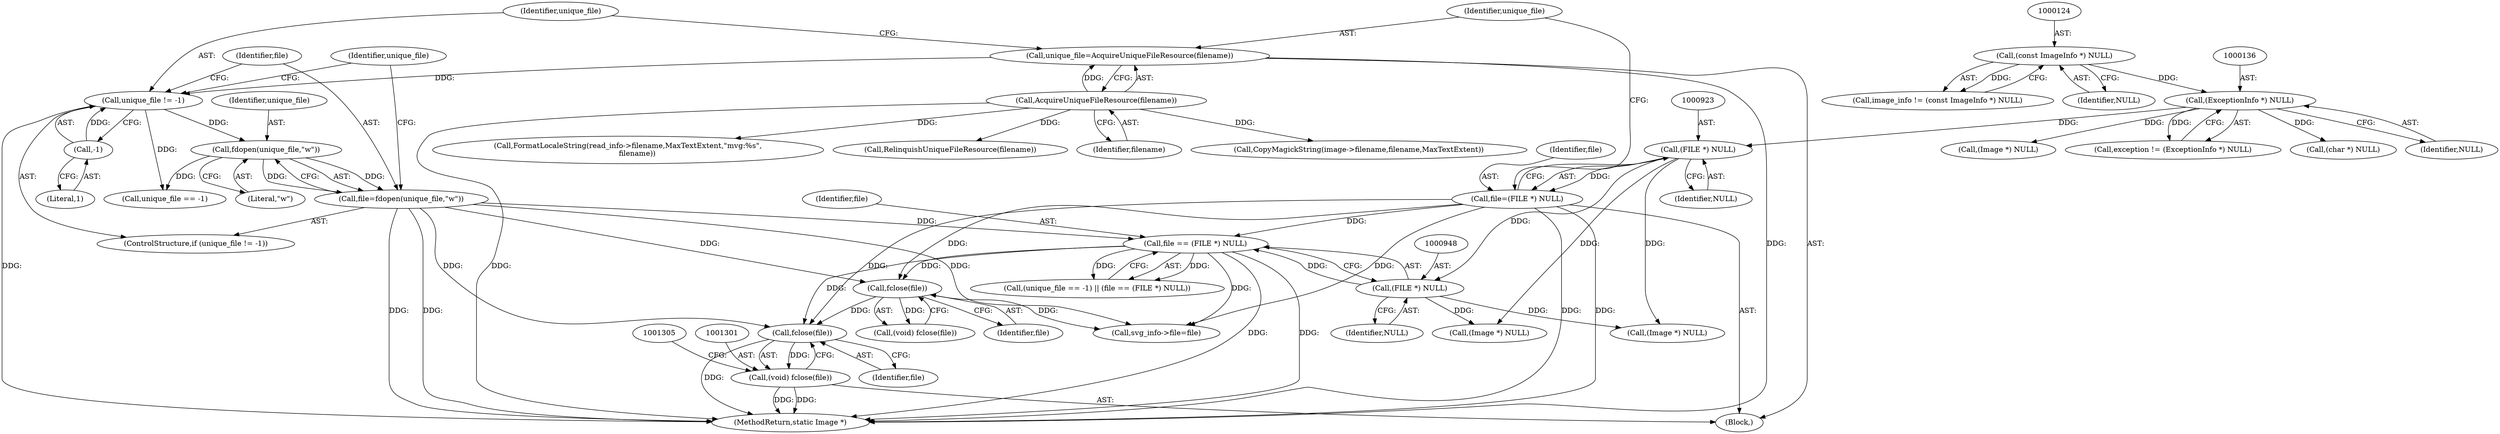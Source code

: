 digraph "0_ImageMagick_f6e9d0d9955e85bdd7540b251cd50d598dacc5e6_60@API" {
"1001302" [label="(Call,fclose(file))"];
"1000934" [label="(Call,file=fdopen(unique_file,\"w\"))"];
"1000936" [label="(Call,fdopen(unique_file,\"w\"))"];
"1000930" [label="(Call,unique_file != -1)"];
"1000925" [label="(Call,unique_file=AcquireUniqueFileResource(filename))"];
"1000927" [label="(Call,AcquireUniqueFileResource(filename))"];
"1000932" [label="(Call,-1)"];
"1000920" [label="(Call,file=(FILE *) NULL)"];
"1000922" [label="(Call,(FILE *) NULL)"];
"1000135" [label="(Call,(ExceptionInfo *) NULL)"];
"1000123" [label="(Call,(const ImageInfo *) NULL)"];
"1000945" [label="(Call,file == (FILE *) NULL)"];
"1000947" [label="(Call,(FILE *) NULL)"];
"1000996" [label="(Call,fclose(file))"];
"1001300" [label="(Call,(void) fclose(file))"];
"1000109" [label="(Block,)"];
"1001382" [label="(Call,FormatLocaleString(read_info->filename,MaxTextExtent,\"mvg:%s\",\n        filename))"];
"1000996" [label="(Call,fclose(file))"];
"1000931" [label="(Identifier,unique_file)"];
"1000994" [label="(Call,(void) fclose(file))"];
"1001459" [label="(Call,RelinquishUniqueFileResource(filename))"];
"1000180" [label="(Call,(Image *) NULL)"];
"1000922" [label="(Call,(FILE *) NULL)"];
"1000932" [label="(Call,-1)"];
"1000929" [label="(ControlStructure,if (unique_file != -1))"];
"1000936" [label="(Call,fdopen(unique_file,\"w\"))"];
"1000927" [label="(Call,AcquireUniqueFileResource(filename))"];
"1000133" [label="(Call,exception != (ExceptionInfo *) NULL)"];
"1000947" [label="(Call,(FILE *) NULL)"];
"1000121" [label="(Call,image_info != (const ImageInfo *) NULL)"];
"1000921" [label="(Identifier,file)"];
"1000945" [label="(Call,file == (FILE *) NULL)"];
"1000928" [label="(Identifier,filename)"];
"1000997" [label="(Identifier,file)"];
"1000930" [label="(Call,unique_file != -1)"];
"1000971" [label="(Call,(Image *) NULL)"];
"1000935" [label="(Identifier,file)"];
"1000942" [label="(Identifier,unique_file)"];
"1000920" [label="(Call,file=(FILE *) NULL)"];
"1000135" [label="(Call,(ExceptionInfo *) NULL)"];
"1001303" [label="(Identifier,file)"];
"1001001" [label="(Call,svg_info->file=file)"];
"1000925" [label="(Call,unique_file=AcquireUniqueFileResource(filename))"];
"1000933" [label="(Literal,1)"];
"1000245" [label="(Call,(char *) NULL)"];
"1000137" [label="(Identifier,NULL)"];
"1000938" [label="(Literal,\"w\")"];
"1000940" [label="(Call,(unique_file == -1) || (file == (FILE *) NULL))"];
"1000949" [label="(Identifier,NULL)"];
"1001300" [label="(Call,(void) fclose(file))"];
"1000953" [label="(Call,CopyMagickString(image->filename,filename,MaxTextExtent))"];
"1000125" [label="(Identifier,NULL)"];
"1000977" [label="(Call,(Image *) NULL)"];
"1000941" [label="(Call,unique_file == -1)"];
"1000937" [label="(Identifier,unique_file)"];
"1000946" [label="(Identifier,file)"];
"1000934" [label="(Call,file=fdopen(unique_file,\"w\"))"];
"1000924" [label="(Identifier,NULL)"];
"1000123" [label="(Call,(const ImageInfo *) NULL)"];
"1001302" [label="(Call,fclose(file))"];
"1000926" [label="(Identifier,unique_file)"];
"1001464" [label="(MethodReturn,static Image *)"];
"1001302" -> "1001300"  [label="AST: "];
"1001302" -> "1001303"  [label="CFG: "];
"1001303" -> "1001302"  [label="AST: "];
"1001300" -> "1001302"  [label="CFG: "];
"1001302" -> "1001464"  [label="DDG: "];
"1001302" -> "1001300"  [label="DDG: "];
"1000934" -> "1001302"  [label="DDG: "];
"1000920" -> "1001302"  [label="DDG: "];
"1000945" -> "1001302"  [label="DDG: "];
"1000996" -> "1001302"  [label="DDG: "];
"1000934" -> "1000929"  [label="AST: "];
"1000934" -> "1000936"  [label="CFG: "];
"1000935" -> "1000934"  [label="AST: "];
"1000936" -> "1000934"  [label="AST: "];
"1000942" -> "1000934"  [label="CFG: "];
"1000934" -> "1001464"  [label="DDG: "];
"1000934" -> "1001464"  [label="DDG: "];
"1000936" -> "1000934"  [label="DDG: "];
"1000936" -> "1000934"  [label="DDG: "];
"1000934" -> "1000945"  [label="DDG: "];
"1000934" -> "1000996"  [label="DDG: "];
"1000934" -> "1001001"  [label="DDG: "];
"1000936" -> "1000938"  [label="CFG: "];
"1000937" -> "1000936"  [label="AST: "];
"1000938" -> "1000936"  [label="AST: "];
"1000930" -> "1000936"  [label="DDG: "];
"1000936" -> "1000941"  [label="DDG: "];
"1000930" -> "1000929"  [label="AST: "];
"1000930" -> "1000932"  [label="CFG: "];
"1000931" -> "1000930"  [label="AST: "];
"1000932" -> "1000930"  [label="AST: "];
"1000935" -> "1000930"  [label="CFG: "];
"1000942" -> "1000930"  [label="CFG: "];
"1000930" -> "1001464"  [label="DDG: "];
"1000925" -> "1000930"  [label="DDG: "];
"1000932" -> "1000930"  [label="DDG: "];
"1000930" -> "1000941"  [label="DDG: "];
"1000925" -> "1000109"  [label="AST: "];
"1000925" -> "1000927"  [label="CFG: "];
"1000926" -> "1000925"  [label="AST: "];
"1000927" -> "1000925"  [label="AST: "];
"1000931" -> "1000925"  [label="CFG: "];
"1000925" -> "1001464"  [label="DDG: "];
"1000927" -> "1000925"  [label="DDG: "];
"1000927" -> "1000928"  [label="CFG: "];
"1000928" -> "1000927"  [label="AST: "];
"1000927" -> "1001464"  [label="DDG: "];
"1000927" -> "1000953"  [label="DDG: "];
"1000927" -> "1001382"  [label="DDG: "];
"1000927" -> "1001459"  [label="DDG: "];
"1000932" -> "1000933"  [label="CFG: "];
"1000933" -> "1000932"  [label="AST: "];
"1000920" -> "1000109"  [label="AST: "];
"1000920" -> "1000922"  [label="CFG: "];
"1000921" -> "1000920"  [label="AST: "];
"1000922" -> "1000920"  [label="AST: "];
"1000926" -> "1000920"  [label="CFG: "];
"1000920" -> "1001464"  [label="DDG: "];
"1000920" -> "1001464"  [label="DDG: "];
"1000922" -> "1000920"  [label="DDG: "];
"1000920" -> "1000945"  [label="DDG: "];
"1000920" -> "1000996"  [label="DDG: "];
"1000920" -> "1001001"  [label="DDG: "];
"1000922" -> "1000924"  [label="CFG: "];
"1000923" -> "1000922"  [label="AST: "];
"1000924" -> "1000922"  [label="AST: "];
"1000135" -> "1000922"  [label="DDG: "];
"1000922" -> "1000947"  [label="DDG: "];
"1000922" -> "1000971"  [label="DDG: "];
"1000922" -> "1000977"  [label="DDG: "];
"1000135" -> "1000133"  [label="AST: "];
"1000135" -> "1000137"  [label="CFG: "];
"1000136" -> "1000135"  [label="AST: "];
"1000137" -> "1000135"  [label="AST: "];
"1000133" -> "1000135"  [label="CFG: "];
"1000135" -> "1000133"  [label="DDG: "];
"1000123" -> "1000135"  [label="DDG: "];
"1000135" -> "1000180"  [label="DDG: "];
"1000135" -> "1000245"  [label="DDG: "];
"1000123" -> "1000121"  [label="AST: "];
"1000123" -> "1000125"  [label="CFG: "];
"1000124" -> "1000123"  [label="AST: "];
"1000125" -> "1000123"  [label="AST: "];
"1000121" -> "1000123"  [label="CFG: "];
"1000123" -> "1000121"  [label="DDG: "];
"1000945" -> "1000940"  [label="AST: "];
"1000945" -> "1000947"  [label="CFG: "];
"1000946" -> "1000945"  [label="AST: "];
"1000947" -> "1000945"  [label="AST: "];
"1000940" -> "1000945"  [label="CFG: "];
"1000945" -> "1001464"  [label="DDG: "];
"1000945" -> "1001464"  [label="DDG: "];
"1000945" -> "1000940"  [label="DDG: "];
"1000945" -> "1000940"  [label="DDG: "];
"1000947" -> "1000945"  [label="DDG: "];
"1000945" -> "1000996"  [label="DDG: "];
"1000945" -> "1001001"  [label="DDG: "];
"1000947" -> "1000949"  [label="CFG: "];
"1000948" -> "1000947"  [label="AST: "];
"1000949" -> "1000947"  [label="AST: "];
"1000947" -> "1000971"  [label="DDG: "];
"1000947" -> "1000977"  [label="DDG: "];
"1000996" -> "1000994"  [label="AST: "];
"1000996" -> "1000997"  [label="CFG: "];
"1000997" -> "1000996"  [label="AST: "];
"1000994" -> "1000996"  [label="CFG: "];
"1000996" -> "1000994"  [label="DDG: "];
"1000996" -> "1001001"  [label="DDG: "];
"1001300" -> "1000109"  [label="AST: "];
"1001301" -> "1001300"  [label="AST: "];
"1001305" -> "1001300"  [label="CFG: "];
"1001300" -> "1001464"  [label="DDG: "];
"1001300" -> "1001464"  [label="DDG: "];
}
